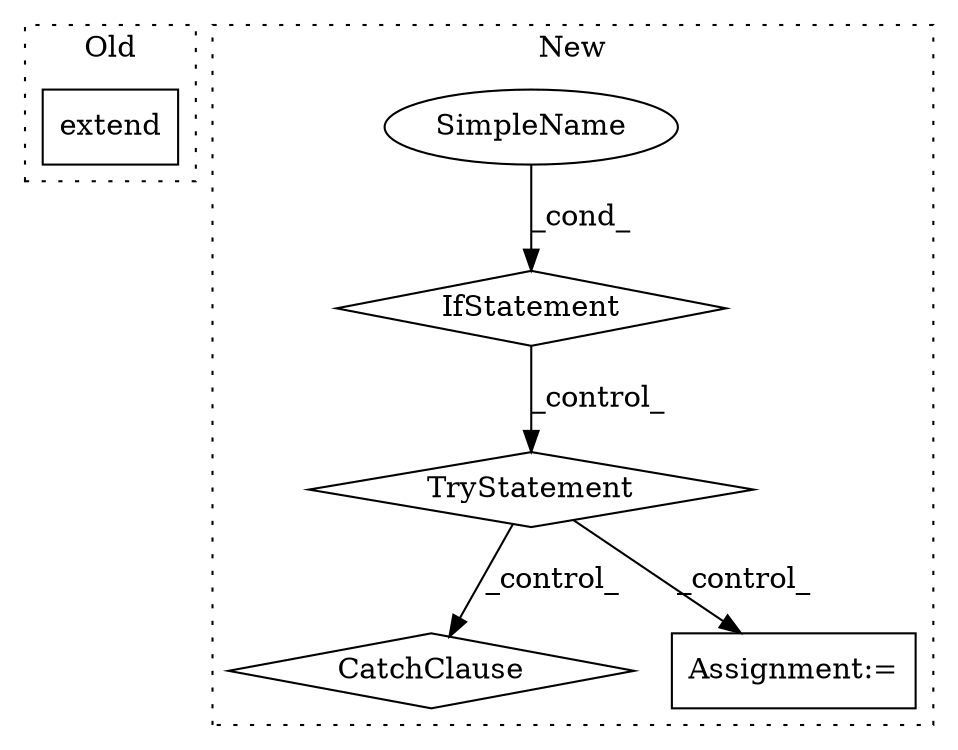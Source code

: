 digraph G {
subgraph cluster0 {
1 [label="extend" a="32" s="61240,61284" l="7,1" shape="box"];
label = "Old";
style="dotted";
}
subgraph cluster1 {
2 [label="TryStatement" a="54" s="65282" l="4" shape="diamond"];
3 [label="CatchClause" a="12" s="65519,65573" l="15,2" shape="diamond"];
4 [label="Assignment:=" a="7" s="65385" l="1" shape="box"];
5 [label="IfStatement" a="25" s="64789,64822" l="4,2" shape="diamond"];
6 [label="SimpleName" a="42" s="" l="" shape="ellipse"];
label = "New";
style="dotted";
}
2 -> 3 [label="_control_"];
2 -> 4 [label="_control_"];
5 -> 2 [label="_control_"];
6 -> 5 [label="_cond_"];
}